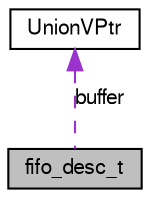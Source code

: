 digraph G
{
  edge [fontname="FreeSans",fontsize="10",labelfontname="FreeSans",labelfontsize="10"];
  node [fontname="FreeSans",fontsize="10",shape=record];
  Node1 [label="fifo_desc_t",height=0.2,width=0.4,color="black", fillcolor="grey75", style="filled" fontcolor="black"];
  Node2 -> Node1 [dir=back,color="darkorchid3",fontsize="10",style="dashed",label="buffer",fontname="FreeSans"];
  Node2 [label="UnionVPtr",height=0.2,width=0.4,color="black", fillcolor="white", style="filled",URL="$unionUnionVPtr.html",tooltip="Union of pointers to volatile 64-, 32-, 16- and 8-bit unsigned integers."];
}
